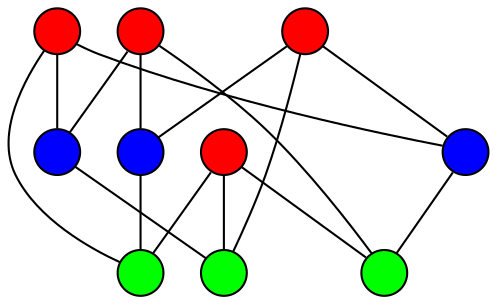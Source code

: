 graph G {
    "zero" -- "obj7"
    "zero" -- "obj8"
    "zero" -- "max"
    "obj1" -- "obj7"
    "obj6" -- "max"

    "obj1" -- "obj5"
    "obj1" -- "obj6"
    "obj2" -- "obj6"
    "obj2" -- "obj4"
    "obj2" -- "obj8"
    "obj3" -- "obj4"
    "obj3" -- "obj5"
    "obj3" -- "max"
    "obj4" -- "obj7"
    "obj5" -- "obj8"
    "zero" [style="filled",fillcolor="red",label="",shape="circle",width="0.3"];
    "obj1" [style="filled",fillcolor="red",label="",shape="circle",width="0.3"];
    "obj2" [style="filled",fillcolor="red",label="",shape="circle",width="0.3"];
    "obj3" [style="filled",fillcolor="red",label="",shape="circle",width="0.3"];
    "obj4" [style="filled",fillcolor="blue",label="",shape="circle",width="0.3"];
    "obj5" [style="filled",fillcolor="blue",label="",shape="circle",width="0.3"];
    "obj6" [style="filled",fillcolor="blue",label="",shape="circle",width="0.3"];
    "obj7" [style="filled",fillcolor="green",label="",shape="circle",width="0.3"];
    "obj8" [style="filled",fillcolor="green",label="",shape="circle",width="0.3"];
    "max" [style="filled",fillcolor="green",label="",shape="circle",width="0.3"];
}

